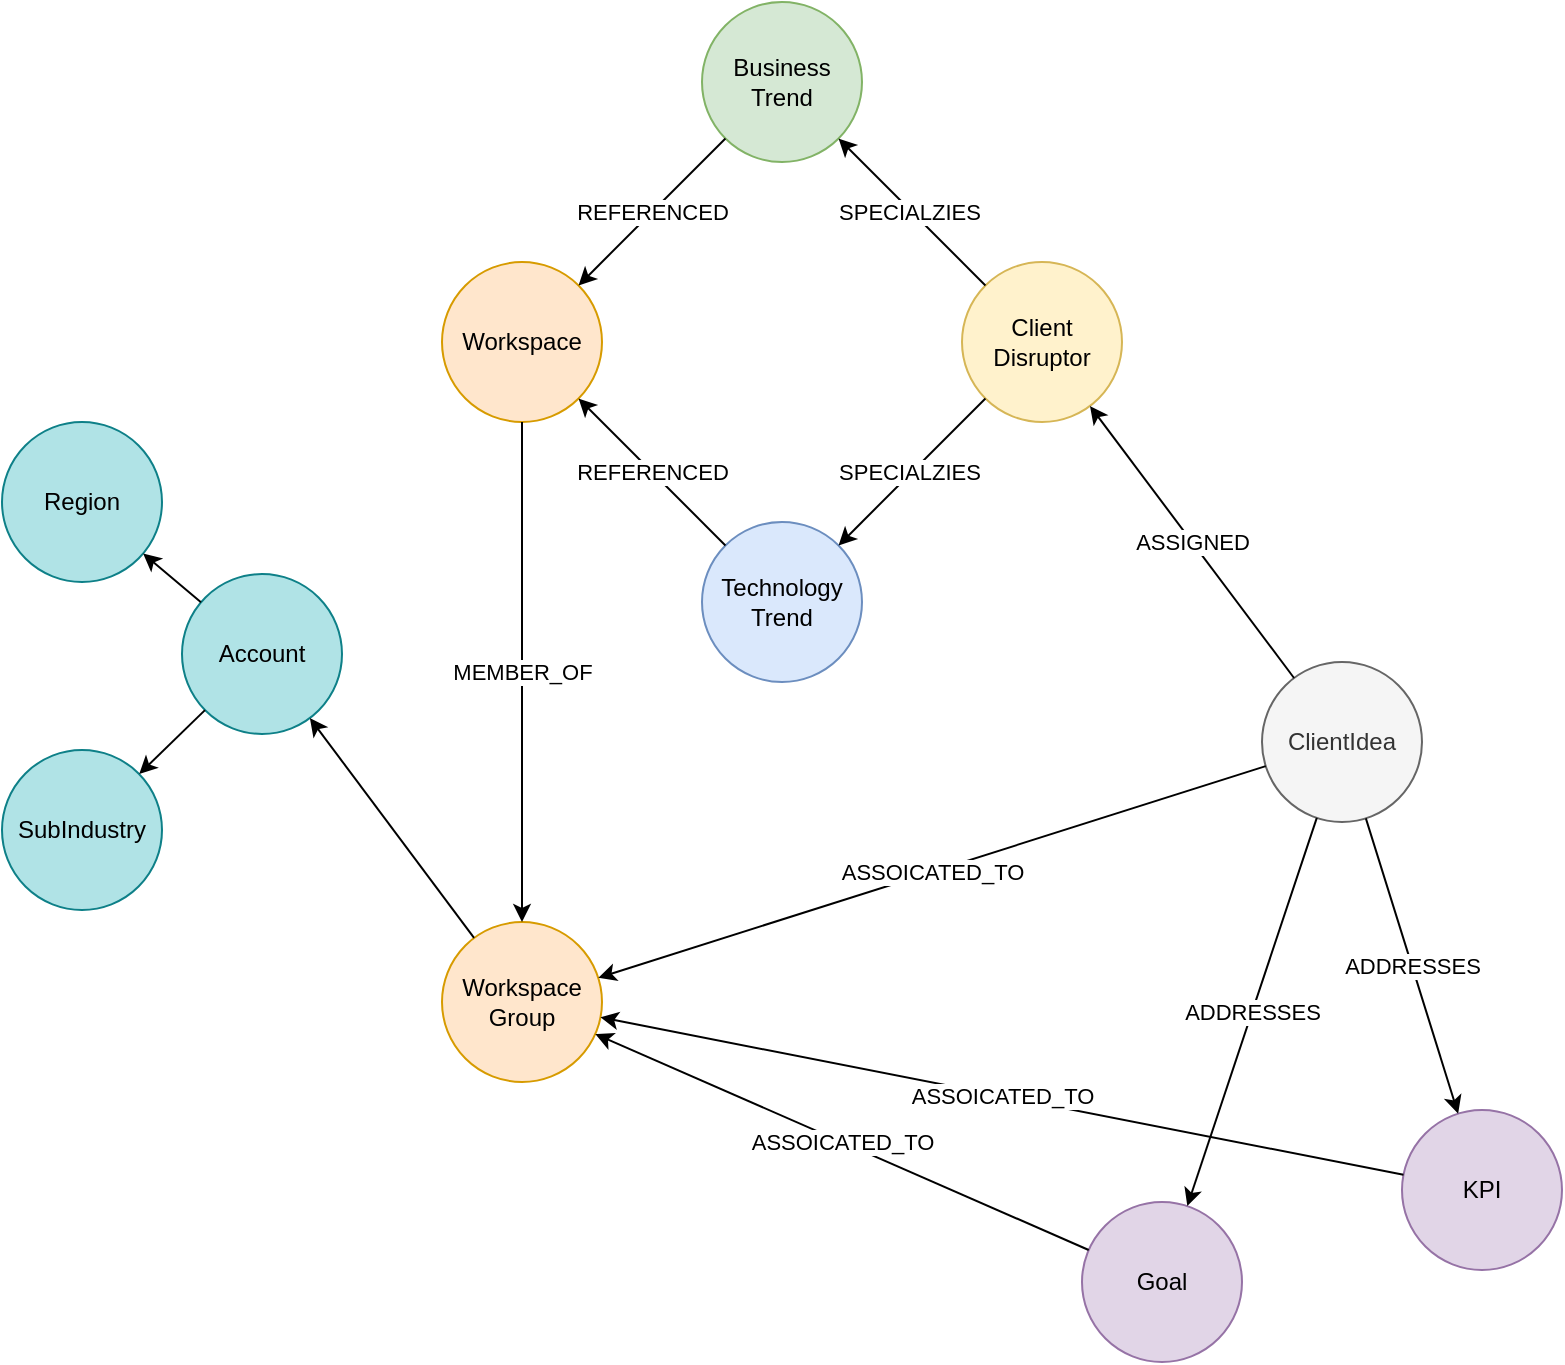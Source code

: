 <mxfile version="11.1.4" type="device"><diagram id="pk4md-oNH6pWWPWa25ac" name="Page-1"><mxGraphModel dx="1086" dy="928" grid="1" gridSize="10" guides="1" tooltips="1" connect="1" arrows="1" fold="1" page="1" pageScale="1" pageWidth="827" pageHeight="1169" math="0" shadow="0"><root><mxCell id="0"/><mxCell id="1" parent="0"/><mxCell id="0E73n47Bt97IL973q-pI-1" value="ClientIdea" style="ellipse;whiteSpace=wrap;html=1;aspect=fixed;fillColor=#f5f5f5;strokeColor=#666666;fontColor=#333333;" parent="1" vertex="1"><mxGeometry x="660" y="360" width="80" height="80" as="geometry"/></mxCell><mxCell id="0E73n47Bt97IL973q-pI-2" value="Goal" style="ellipse;whiteSpace=wrap;html=1;aspect=fixed;fillColor=#e1d5e7;strokeColor=#9673a6;" parent="1" vertex="1"><mxGeometry x="570" y="630" width="80" height="80" as="geometry"/></mxCell><mxCell id="0E73n47Bt97IL973q-pI-3" value="KPI" style="ellipse;whiteSpace=wrap;html=1;aspect=fixed;fillColor=#e1d5e7;strokeColor=#9673a6;" parent="1" vertex="1"><mxGeometry x="730" y="584" width="80" height="80" as="geometry"/></mxCell><mxCell id="0E73n47Bt97IL973q-pI-4" value="Client&lt;br&gt;Disruptor" style="ellipse;whiteSpace=wrap;html=1;aspect=fixed;fillColor=#fff2cc;strokeColor=#d6b656;" parent="1" vertex="1"><mxGeometry x="510" y="160" width="80" height="80" as="geometry"/></mxCell><mxCell id="0E73n47Bt97IL973q-pI-5" value="Technology Trend" style="ellipse;whiteSpace=wrap;html=1;aspect=fixed;fillColor=#dae8fc;strokeColor=#6c8ebf;" parent="1" vertex="1"><mxGeometry x="380" y="290" width="80" height="80" as="geometry"/></mxCell><mxCell id="0E73n47Bt97IL973q-pI-6" value="Business&lt;br&gt;Trend" style="ellipse;whiteSpace=wrap;html=1;aspect=fixed;fillColor=#d5e8d4;strokeColor=#82b366;" parent="1" vertex="1"><mxGeometry x="380" y="30" width="80" height="80" as="geometry"/></mxCell><mxCell id="0E73n47Bt97IL973q-pI-7" value="Workspace" style="ellipse;whiteSpace=wrap;html=1;aspect=fixed;fillColor=#ffe6cc;strokeColor=#d79b00;" parent="1" vertex="1"><mxGeometry x="250" y="160" width="80" height="80" as="geometry"/></mxCell><mxCell id="0E73n47Bt97IL973q-pI-8" value="Workspace Group" style="ellipse;whiteSpace=wrap;html=1;aspect=fixed;fillColor=#ffe6cc;strokeColor=#d79b00;" parent="1" vertex="1"><mxGeometry x="250" y="490" width="80" height="80" as="geometry"/></mxCell><mxCell id="0E73n47Bt97IL973q-pI-9" value="Account" style="ellipse;whiteSpace=wrap;html=1;aspect=fixed;fillColor=#b0e3e6;strokeColor=#0e8088;" parent="1" vertex="1"><mxGeometry x="120" y="316" width="80" height="80" as="geometry"/></mxCell><mxCell id="0E73n47Bt97IL973q-pI-10" value="Region" style="ellipse;whiteSpace=wrap;html=1;aspect=fixed;fillColor=#b0e3e6;strokeColor=#0e8088;" parent="1" vertex="1"><mxGeometry x="30" y="240" width="80" height="80" as="geometry"/></mxCell><mxCell id="0E73n47Bt97IL973q-pI-12" value="ASSOICATED_TO" style="endArrow=classic;html=1;" parent="1" source="0E73n47Bt97IL973q-pI-1" target="0E73n47Bt97IL973q-pI-8" edge="1"><mxGeometry width="50" height="50" relative="1" as="geometry"><mxPoint x="660" y="480" as="sourcePoint"/><mxPoint x="710" y="430" as="targetPoint"/></mxGeometry></mxCell><mxCell id="0E73n47Bt97IL973q-pI-13" value="REFERENCED" style="endArrow=classic;html=1;" parent="1" source="0E73n47Bt97IL973q-pI-5" target="0E73n47Bt97IL973q-pI-7" edge="1"><mxGeometry width="50" height="50" relative="1" as="geometry"><mxPoint x="400" y="200" as="sourcePoint"/><mxPoint x="502.412" y="526.869" as="targetPoint"/></mxGeometry></mxCell><mxCell id="0E73n47Bt97IL973q-pI-14" value="REFERENCED" style="endArrow=classic;html=1;" parent="1" source="0E73n47Bt97IL973q-pI-6" target="0E73n47Bt97IL973q-pI-7" edge="1"><mxGeometry width="50" height="50" relative="1" as="geometry"><mxPoint x="260" y="60" as="sourcePoint"/><mxPoint x="396.345" y="102.256" as="targetPoint"/></mxGeometry></mxCell><mxCell id="0E73n47Bt97IL973q-pI-15" value="ASSIGNED" style="endArrow=classic;html=1;" parent="1" source="0E73n47Bt97IL973q-pI-1" target="0E73n47Bt97IL973q-pI-4" edge="1"><mxGeometry width="50" height="50" relative="1" as="geometry"><mxPoint x="344.748" y="200.187" as="sourcePoint"/><mxPoint x="538.254" y="89.817" as="targetPoint"/></mxGeometry></mxCell><mxCell id="0E73n47Bt97IL973q-pI-16" value="ADDRESSES" style="endArrow=classic;html=1;" parent="1" source="0E73n47Bt97IL973q-pI-1" target="0E73n47Bt97IL973q-pI-2" edge="1"><mxGeometry width="50" height="50" relative="1" as="geometry"><mxPoint x="670" y="420" as="sourcePoint"/><mxPoint x="600" y="420" as="targetPoint"/></mxGeometry></mxCell><mxCell id="0E73n47Bt97IL973q-pI-17" value="ADDRESSES" style="endArrow=classic;html=1;" parent="1" source="0E73n47Bt97IL973q-pI-1" target="0E73n47Bt97IL973q-pI-3" edge="1"><mxGeometry width="50" height="50" relative="1" as="geometry"><mxPoint x="743.668" y="398.402" as="sourcePoint"/><mxPoint x="816.353" y="351.63" as="targetPoint"/></mxGeometry></mxCell><mxCell id="0E73n47Bt97IL973q-pI-19" value="SPECIALZIES&amp;nbsp;" style="endArrow=classic;html=1;" parent="1" source="0E73n47Bt97IL973q-pI-4" target="0E73n47Bt97IL973q-pI-6" edge="1"><mxGeometry width="50" height="50" relative="1" as="geometry"><mxPoint x="600" y="60" as="sourcePoint"/><mxPoint x="816.353" y="151.63" as="targetPoint"/></mxGeometry></mxCell><mxCell id="0E73n47Bt97IL973q-pI-20" value="SPECIALZIES&amp;nbsp;" style="endArrow=classic;html=1;" parent="1" source="0E73n47Bt97IL973q-pI-4" target="0E73n47Bt97IL973q-pI-5" edge="1"><mxGeometry width="50" height="50" relative="1" as="geometry"><mxPoint x="457.198" y="109.331" as="sourcePoint"/><mxPoint x="530" y="340" as="targetPoint"/></mxGeometry></mxCell><mxCell id="0E73n47Bt97IL973q-pI-21" value="MEMBER_OF" style="endArrow=classic;html=1;" parent="1" source="0E73n47Bt97IL973q-pI-7" target="0E73n47Bt97IL973q-pI-8" edge="1"><mxGeometry width="50" height="50" relative="1" as="geometry"><mxPoint x="678.83" y="235.068" as="sourcePoint"/><mxPoint x="331.16" y="514.92" as="targetPoint"/></mxGeometry></mxCell><mxCell id="0E73n47Bt97IL973q-pI-22" value="" style="endArrow=classic;html=1;" parent="1" source="0E73n47Bt97IL973q-pI-8" target="0E73n47Bt97IL973q-pI-9" edge="1"><mxGeometry width="50" height="50" relative="1" as="geometry"><mxPoint x="300" y="250" as="sourcePoint"/><mxPoint x="300" y="500" as="targetPoint"/></mxGeometry></mxCell><mxCell id="0E73n47Bt97IL973q-pI-23" value="SubIndustry" style="ellipse;whiteSpace=wrap;html=1;aspect=fixed;fillColor=#b0e3e6;strokeColor=#0e8088;" parent="1" vertex="1"><mxGeometry x="30" y="404" width="80" height="80" as="geometry"/></mxCell><mxCell id="0E73n47Bt97IL973q-pI-24" value="" style="endArrow=classic;html=1;" parent="1" source="0E73n47Bt97IL973q-pI-9" target="0E73n47Bt97IL973q-pI-23" edge="1"><mxGeometry width="50" height="50" relative="1" as="geometry"><mxPoint x="280" y="366" as="sourcePoint"/><mxPoint x="210" y="366" as="targetPoint"/></mxGeometry></mxCell><mxCell id="0E73n47Bt97IL973q-pI-25" value="" style="endArrow=classic;html=1;" parent="1" source="0E73n47Bt97IL973q-pI-9" target="0E73n47Bt97IL973q-pI-10" edge="1"><mxGeometry width="50" height="50" relative="1" as="geometry"><mxPoint x="143.519" y="395.979" as="sourcePoint"/><mxPoint x="116.575" y="426.104" as="targetPoint"/></mxGeometry></mxCell><mxCell id="CKbfjn10ayce5xTIZGUF-1" value="ASSOICATED_TO" style="endArrow=classic;html=1;" parent="1" source="0E73n47Bt97IL973q-pI-2" target="0E73n47Bt97IL973q-pI-8" edge="1"><mxGeometry width="50" height="50" relative="1" as="geometry"><mxPoint x="671.852" y="422.03" as="sourcePoint"/><mxPoint x="338.129" y="527.91" as="targetPoint"/></mxGeometry></mxCell><mxCell id="CKbfjn10ayce5xTIZGUF-2" value="ASSOICATED_TO" style="endArrow=classic;html=1;" parent="1" source="0E73n47Bt97IL973q-pI-3" target="0E73n47Bt97IL973q-pI-8" edge="1"><mxGeometry width="50" height="50" relative="1" as="geometry"><mxPoint x="601.439" y="623.367" as="sourcePoint"/><mxPoint x="338.554" y="550.659" as="targetPoint"/></mxGeometry></mxCell></root></mxGraphModel></diagram><diagram id="Yuv0DRB_mgeAUESoB3nu" name="Page-2"><mxGraphModel dx="1086" dy="928" grid="1" gridSize="10" guides="1" tooltips="1" connect="1" arrows="1" fold="1" page="1" pageScale="1" pageWidth="827" pageHeight="1169" math="0" shadow="0"><root><mxCell id="xVtAgDFxmlKVvDW-pLIL-0"/><mxCell id="xVtAgDFxmlKVvDW-pLIL-1" parent="xVtAgDFxmlKVvDW-pLIL-0"/><mxCell id="xVtAgDFxmlKVvDW-pLIL-2" value="ClientIdea" style="ellipse;whiteSpace=wrap;html=1;aspect=fixed;fillColor=#f5f5f5;strokeColor=#666666;fontColor=#333333;" parent="xVtAgDFxmlKVvDW-pLIL-1" vertex="1"><mxGeometry x="180" y="350" width="80" height="80" as="geometry"/></mxCell><mxCell id="xVtAgDFxmlKVvDW-pLIL-3" value="Comment" style="ellipse;whiteSpace=wrap;html=1;aspect=fixed;fillColor=#fff2cc;strokeColor=#d6b656;" parent="xVtAgDFxmlKVvDW-pLIL-1" vertex="1"><mxGeometry x="373" y="350" width="80" height="80" as="geometry"/></mxCell><mxCell id="xVtAgDFxmlKVvDW-pLIL-4" value="Person" style="ellipse;whiteSpace=wrap;html=1;aspect=fixed;fillColor=#d5e8d4;strokeColor=#82b366;" parent="xVtAgDFxmlKVvDW-pLIL-1" vertex="1"><mxGeometry x="580" y="350" width="80" height="80" as="geometry"/></mxCell><mxCell id="xVtAgDFxmlKVvDW-pLIL-5" value="HAS" style="endArrow=classic;html=1;" parent="xVtAgDFxmlKVvDW-pLIL-1" source="xVtAgDFxmlKVvDW-pLIL-2" target="xVtAgDFxmlKVvDW-pLIL-3" edge="1"><mxGeometry width="50" height="50" relative="1" as="geometry"><mxPoint x="310" y="580" as="sourcePoint"/><mxPoint x="350" y="550" as="targetPoint"/></mxGeometry></mxCell><mxCell id="xVtAgDFxmlKVvDW-pLIL-6" value="CREATED {date}" style="endArrow=classic;html=1;" parent="xVtAgDFxmlKVvDW-pLIL-1" source="xVtAgDFxmlKVvDW-pLIL-4" target="xVtAgDFxmlKVvDW-pLIL-3" edge="1"><mxGeometry width="50" height="50" relative="1" as="geometry"><mxPoint x="360" y="400" as="sourcePoint"/><mxPoint x="270" y="400" as="targetPoint"/></mxGeometry></mxCell></root></mxGraphModel></diagram></mxfile>